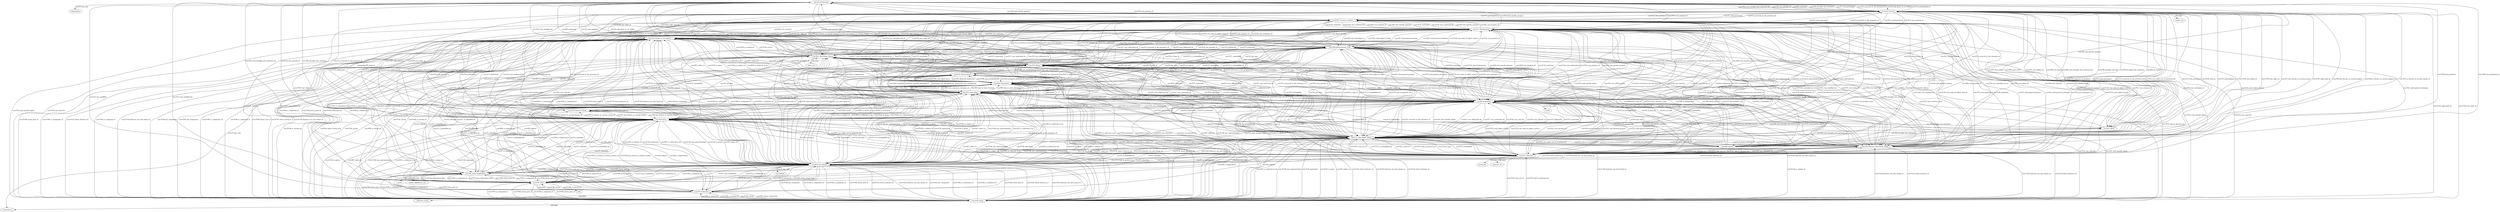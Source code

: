 digraph {
  description [type=attribute_name,label=description]
  "crm:E12_Production1" [type=class_uri,label="crm:E12_Production"]
  auther_uri [type=attribute_name,label=auther_uri]
  "crm:E21_Person1" [type=class_uri,label="crm:E21_Person"]
  accession_id [type=attribute_name,label=accession_id]
  "crm:E22_Man-Made_Object1" [type=class_uri,label="crm:E22_Man-Made_Object"]
  object_uri [type=attribute_name,label=object_uri]
  inscription [type=attribute_name,label=inscription]
  "crm:E34_Inscription1" [type=class_uri,label="crm:E34_Inscription"]
  title [type=attribute_name,label=title]
  "crm:E35_Title1" [type=class_uri,label="crm:E35_Title"]
  "crm:E38_Image1" [type=class_uri,label="crm:E38_Image"]
  dimensions [type=attribute_name,label=dimensions]
  "crm:E54_Dimension1" [type=class_uri,label="crm:E54_Dimension"]
  material_uri [type=attribute_name,label=material_uri]
  "crm:E57_Material1" [type=class_uri,label="crm:E57_Material"]
  materials [type=attribute_name,label=materials]
  collection_name [type=attribute_name,label=collection_name]
  "crm:E78_Collection1" [type=class_uri,label="crm:E78_Collection"]
  author_appellation_uri [type=attribute_name,label=author_appellation_uri]
  "crm:E82_Actor_Appellation1" [type=class_uri,label="crm:E82_Actor_Appellation"]
  artist [type=attribute_name,label=artist]
  credit [type=attribute_name,label=credit]
  "crm:E8_Acquisition1" [type=class_uri,label="crm:E8_Acquisition"]
  "crm:E24_Physical_Man-Made_Thing" [type=class_uri,label="crm:E24_Physical_Man-Made_Thing"]
  "crm:E69_Death" [type=class_uri,label="crm:E69_Death"]
  "crm:E39_Actor" [type=class_uri,label="crm:E39_Actor"]
  "crm:E67_Birth" [type=class_uri,label="crm:E67_Birth"]
  "crm:E71_Man-Made_Thing" [type=class_uri,label="crm:E71_Man-Made_Thing"]
  "crm:E52_Time-Span" [type=class_uri,label="crm:E52_Time-Span"]
  "crm:E70_Thing" [type=class_uri,label="crm:E70_Thing"]
  "crm:E16_Measurement" [type=class_uri,label="crm:E16_Measurement"]
  "crm:E58_Measurement_Unit" [type=class_uri,label="crm:E58_Measurement_Unit"]
  "crm:E29_Design_or_Procedure" [type=class_uri,label="crm:E29_Design_or_Procedure"]
  "crm:E18_Physical_Thing" [type=class_uri,label="crm:E18_Physical_Thing"]
  "crm:E11_Modification" [type=class_uri,label="crm:E11_Modification"]
  "crm:E87_Curation_Activity" [type=class_uri,label="crm:E87_Curation_Activity"]
  "crm:E12_Production1" -> description [label="crm:P3_has_note",type=st_property_uri]
  "crm:E21_Person1" -> auther_uri [label="rdfs:label",type=st_property_uri]
  "crm:E22_Man-Made_Object1" -> accession_id [label="crm:P3_has_note",type=st_property_uri]
  "crm:E22_Man-Made_Object1" -> object_uri [label="rdfs:label",type=st_property_uri]
  "crm:E34_Inscription1" -> inscription [label="crm:P3_has_note",type=st_property_uri]
  "crm:E35_Title1" -> title [label="rdfs:label",type=st_property_uri]
  "crm:E38_Image1" -> accession_id [label="rdfs:label",type=st_property_uri]
  "crm:E54_Dimension1" -> dimensions [label="crm:P3_has_note",type=st_property_uri]
  "crm:E57_Material1" -> material_uri [label="rdfs:label",type=st_property_uri]
  "crm:E57_Material1" -> materials [label="rdfs:label",type=st_property_uri]
  "crm:E78_Collection1" -> collection_name [label="rdfs:label",type=st_property_uri]
  "crm:E82_Actor_Appellation1" -> author_appellation_uri [label="rdfs:label",type=st_property_uri]
  "crm:E82_Actor_Appellation1" -> artist [label="rdfs:label",type=st_property_uri]
  "crm:E8_Acquisition1" -> credit [label="crm:P3_has_note",type=st_property_uri]
  "crm:E12_Production1" -> "crm:E24_Physical_Man-Made_Thing" [label="crm:P108_has_produced",type=direct_property_uri,weight=1]
  "crm:E24_Physical_Man-Made_Thing" -> "crm:E12_Production1" [label="crm:P108i_was_produced_by",type=direct_property_uri,weight=1]
  "crm:E21_Person1" -> "crm:E69_Death" [label="crm:P100i_died_in",type=direct_property_uri,weight=1]
  "crm:E69_Death" -> "crm:E21_Person1" [label="crm:P100_was_death_of",type=direct_property_uri,weight=1]
  "crm:E21_Person1" -> "crm:E39_Actor" [label="id:ontology/PX_pupil_of",type=direct_property_uri,weight=1]
  "crm:E21_Person1" -> "crm:E67_Birth" [label="crm:P96i_gave_birth",type=direct_property_uri,weight=1]
  "crm:E21_Person1" -> "crm:E67_Birth" [label="crm:P97i_was_father_for",type=direct_property_uri,weight=1]
  "crm:E21_Person1" -> "crm:E67_Birth" [label="crm:P98i_was_born",type=direct_property_uri,weight=1]
  "crm:E67_Birth" -> "crm:E21_Person1" [label="crm:P96_by_mother",type=direct_property_uri,weight=1]
  "crm:E67_Birth" -> "crm:E21_Person1" [label="crm:P97_from_father",type=direct_property_uri,weight=1]
  "crm:E67_Birth" -> "crm:E21_Person1" [label="crm:P98_brought_into_life",type=direct_property_uri,weight=1]
  "crm:E35_Title1" -> "crm:E71_Man-Made_Thing" [label="crm:P102i_is_title_of",type=direct_property_uri,weight=1]
  "crm:E71_Man-Made_Thing" -> "crm:E35_Title1" [label="crm:P102_has_title",type=direct_property_uri,weight=1]
  "crm:E54_Dimension1" -> "crm:E52_Time-Span" [label="crm:P83i_was_minimum_duration_of",type=direct_property_uri,weight=1]
  "crm:E54_Dimension1" -> "crm:E52_Time-Span" [label="crm:P84i_was_maximum_duration_of",type=direct_property_uri,weight=1]
  "crm:E52_Time-Span" -> "crm:E54_Dimension1" [label="crm:P83_had_at_least_duration",type=direct_property_uri,weight=1]
  "crm:E52_Time-Span" -> "crm:E54_Dimension1" [label="crm:P84_had_at_most_duration",type=direct_property_uri,weight=1]
  "crm:E54_Dimension1" -> "crm:E70_Thing" [label="crm:P43i_is_dimension_of",type=direct_property_uri,weight=1]
  "crm:E70_Thing" -> "crm:E54_Dimension1" [label="crm:P43_has_dimension",type=direct_property_uri,weight=1]
  "crm:E54_Dimension1" -> "crm:E16_Measurement" [label="crm:P40i_was_observed_in",type=direct_property_uri,weight=1]
  "crm:E16_Measurement" -> "crm:E54_Dimension1" [label="crm:P40_observed_dimension",type=direct_property_uri,weight=1]
  "crm:E54_Dimension1" -> "crm:E58_Measurement_Unit" [label="crm:P91_has_unit",type=direct_property_uri,weight=1]
  "crm:E58_Measurement_Unit" -> "crm:E54_Dimension1" [label="crm:P91i_is_unit_of",type=direct_property_uri,weight=1]
  "crm:E57_Material1" -> "crm:E29_Design_or_Procedure" [label="crm:P68i_use_foreseen_by",type=direct_property_uri,weight=1]
  "crm:E29_Design_or_Procedure" -> "crm:E57_Material1" [label="crm:P68_foresees_use_of",type=direct_property_uri,weight=1]
  "crm:E57_Material1" -> "crm:E18_Physical_Thing" [label="crm:P45i_is_incorporated_in",type=direct_property_uri,weight=1]
  "crm:E18_Physical_Thing" -> "crm:E57_Material1" [label="crm:P45_consists_of",type=direct_property_uri,weight=1]
  "crm:E57_Material1" -> "crm:E11_Modification" [label="crm:P126i_was_employed_in",type=direct_property_uri,weight=1]
  "crm:E11_Modification" -> "crm:E57_Material1" [label="crm:P126_employed",type=direct_property_uri,weight=1]
  "crm:E78_Collection1" -> "crm:E39_Actor" [label="crm:P109_has_current_or_former_curator",type=direct_property_uri,weight=1]
  "crm:E39_Actor" -> "crm:E78_Collection1" [label="crm:P109i_is_current_or_former_curator_of",type=direct_property_uri,weight=1]
  "crm:E78_Collection1" -> "crm:E87_Curation_Activity" [label="crm:P147i_was_curated_by",type=direct_property_uri,weight=1]
  "crm:E87_Curation_Activity" -> "crm:E78_Collection1" [label="crm:P147_curated",type=direct_property_uri,weight=1]
  "crm:E82_Actor_Appellation1" -> "crm:E39_Actor" [label="crm:P131i_identifies",type=direct_property_uri,weight=1]
  "crm:E39_Actor" -> "crm:E82_Actor_Appellation1" [label="crm:P131_is_identified_by",type=direct_property_uri,weight=1]
  "crm:E8_Acquisition1" -> "crm:E18_Physical_Thing" [label="crm:P24_transferred_title_of",type=direct_property_uri,weight=1]
  "crm:E18_Physical_Thing" -> "crm:E8_Acquisition1" [label="crm:P24i_changed_ownership_through",type=direct_property_uri,weight=1]
  "crm:E24_Physical_Man-Made_Thing" -> "crm:E11_Modification" [label="crm:P31i_was_modified_by",type=direct_property_uri,weight=1]
  "crm:E11_Modification" -> "crm:E24_Physical_Man-Made_Thing" [label="crm:P31_has_modified",type=direct_property_uri,weight=1]
  "crm:E39_Actor" -> "crm:E18_Physical_Thing" [label="crm:P49i_is_former_or_current_keeper_of",type=direct_property_uri,weight=1]
  "crm:E39_Actor" -> "crm:E18_Physical_Thing" [label="crm:P51i_is_former_or_current_owner_of",type=direct_property_uri,weight=1]
  "crm:E18_Physical_Thing" -> "crm:E39_Actor" [label="crm:P49_has_former_or_current_keeper",type=direct_property_uri,weight=1]
  "crm:E18_Physical_Thing" -> "crm:E39_Actor" [label="crm:P51_has_former_or_current_owner",type=direct_property_uri,weight=1]
  "crm:E52_Time-Span" -> "crm:E52_Time-Span" [label="crm:P86_falls_within",type=direct_property_uri,weight=1]
  "crm:E52_Time-Span" -> "crm:E52_Time-Span" [label="crm:P86i_contains",type=direct_property_uri,weight=1]
  "crm:E70_Thing" -> "crm:E70_Thing" [label="crm:P130_shows_features_of",type=direct_property_uri,weight=1]
  "crm:E70_Thing" -> "crm:E70_Thing" [label="crm:P130i_features_are_also_found_on",type=direct_property_uri,weight=1]
  "crm:E29_Design_or_Procedure" -> "crm:E29_Design_or_Procedure" [label="crm:P69_is_associated_with",type=direct_property_uri,weight=1]
  "crm:E18_Physical_Thing" -> "crm:E18_Physical_Thing" [label="crm:P46_is_composed_of",type=direct_property_uri,weight=1]
  "crm:E18_Physical_Thing" -> "crm:E18_Physical_Thing" [label="crm:P46i_forms_part_of",type=direct_property_uri,weight=1]
  "crm:E12_Production1" -> "crm:E21_Person1" [label="crm:P92_brought_into_existence",type=inherited,weight=4]
  "crm:E12_Production1" -> "crm:E21_Person1" [label="crm:P11_had_participant",type=inherited,weight=4]
  "crm:E12_Production1" -> "crm:E21_Person1" [label="crm:P12_occurred_in_the_presence_of",type=inherited,weight=4]
  "crm:E12_Production1" -> "crm:E21_Person1" [label="crm:P8_took_place_on_or_within",type=inherited,weight=4]
  "crm:E12_Production1" -> "crm:E22_Man-Made_Object1" [label="crm:P31_has_modified",type=inherited,weight=4]
  "crm:E12_Production1" -> "crm:E22_Man-Made_Object1" [label="crm:P8_took_place_on_or_within",type=inherited,weight=4]
  "crm:E12_Production1" -> "crm:E78_Collection1" [label="crm:P31_has_modified",type=inherited,weight=4]
  "crm:E12_Production1" -> "crm:E8_Acquisition1" [label="crm:P20i_was_purpose_of",type=inherited,weight=4]
  "crm:E12_Production1" -> "crm:E39_Actor" [label="crm:P92_brought_into_existence",type=inherited,weight=4]
  "crm:E12_Production1" -> "crm:E39_Actor" [label="crm:P12_occurred_in_the_presence_of",type=inherited,weight=4]
  "crm:E12_Production1" -> "crm:E71_Man-Made_Thing" [label="crm:P92_brought_into_existence",type=inherited,weight=4]
  "crm:E12_Production1" -> "crm:E71_Man-Made_Thing" [label="crm:P12_occurred_in_the_presence_of",type=inherited,weight=4]
  "crm:E12_Production1" -> "crm:E70_Thing" [label="crm:P92_brought_into_existence",type=inherited,weight=4]
  "crm:E12_Production1" -> "crm:E70_Thing" [label="crm:P12_occurred_in_the_presence_of",type=inherited,weight=4]
  "crm:E12_Production1" -> "crm:E11_Modification" [label="crm:P20i_was_purpose_of",type=inherited,weight=4]
  "crm:E12_Production1" -> "crm:E87_Curation_Activity" [label="crm:P20i_was_purpose_of",type=inherited,weight=4]
  "crm:E21_Person1" -> "crm:E12_Production1" [label="crm:P11i_participated_in",type=inherited,weight=4]
  "crm:E21_Person1" -> "crm:E12_Production1" [label="crm:P92i_was_brought_into_existence_by",type=inherited,weight=4]
  "crm:E21_Person1" -> "crm:E12_Production1" [label="crm:P12i_was_present_at",type=inherited,weight=4]
  "crm:E21_Person1" -> "crm:E12_Production1" [label="crm:P8i_witnessed",type=inherited,weight=4]
  "crm:E21_Person1" -> "crm:E22_Man-Made_Object1" [label="crm:P49i_is_former_or_current_keeper_of",type=inherited,weight=4]
  "crm:E21_Person1" -> "crm:E22_Man-Made_Object1" [label="crm:P51i_is_former_or_current_owner_of",type=inherited,weight=4]
  "crm:E21_Person1" -> "crm:E22_Man-Made_Object1" [label="crm:P105i_has_right_on",type=inherited,weight=4]
  "crm:E21_Person1" -> "crm:E34_Inscription1" [label="crm:P105i_has_right_on",type=inherited,weight=4]
  "crm:E21_Person1" -> "crm:E38_Image1" [label="crm:P105i_has_right_on",type=inherited,weight=4]
  "crm:E21_Person1" -> "crm:E8_Acquisition1" [label="crm:P11i_participated_in",type=inherited,weight=4]
  "crm:E21_Person1" -> "crm:E8_Acquisition1" [label="crm:P12i_was_present_at",type=inherited,weight=4]
  "crm:E21_Person1" -> "crm:E24_Physical_Man-Made_Thing" [label="crm:P49i_is_former_or_current_keeper_of",type=inherited,weight=4]
  "crm:E21_Person1" -> "crm:E24_Physical_Man-Made_Thing" [label="crm:P51i_is_former_or_current_owner_of",type=inherited,weight=4]
  "crm:E21_Person1" -> "crm:E24_Physical_Man-Made_Thing" [label="crm:P105i_has_right_on",type=inherited,weight=4]
  "crm:E21_Person1" -> "crm:E69_Death" [label="crm:P11i_participated_in",type=inherited,weight=4]
  "crm:E21_Person1" -> "crm:E69_Death" [label="crm:P93i_was_taken_out_of_existence_by",type=inherited,weight=4]
  "crm:E21_Person1" -> "crm:E69_Death" [label="crm:P12i_was_present_at",type=inherited,weight=4]
  "crm:E21_Person1" -> "crm:E67_Birth" [label="crm:P92i_was_brought_into_existence_by",type=inherited,weight=4]
  "crm:E21_Person1" -> "crm:E29_Design_or_Procedure" [label="crm:P105i_has_right_on",type=inherited,weight=4]
  "crm:E21_Person1" -> "crm:E18_Physical_Thing" [label="crm:P105i_has_right_on",type=inherited,weight=4]
  "crm:E21_Person1" -> "crm:E11_Modification" [label="crm:P11i_participated_in",type=inherited,weight=4]
  "crm:E21_Person1" -> "crm:E11_Modification" [label="crm:P12i_was_present_at",type=inherited,weight=4]
  "crm:E21_Person1" -> "crm:E87_Curation_Activity" [label="crm:P11i_participated_in",type=inherited,weight=4]
  "crm:E21_Person1" -> "crm:E87_Curation_Activity" [label="crm:P12i_was_present_at",type=inherited,weight=4]
  "crm:E22_Man-Made_Object1" -> "crm:E12_Production1" [label="crm:P31i_was_modified_by",type=inherited,weight=4]
  "crm:E22_Man-Made_Object1" -> "crm:E12_Production1" [label="crm:P8i_witnessed",type=inherited,weight=4]
  "crm:E22_Man-Made_Object1" -> "crm:E21_Person1" [label="crm:P49_has_former_or_current_keeper",type=inherited,weight=4]
  "crm:E22_Man-Made_Object1" -> "crm:E21_Person1" [label="crm:P51_has_former_or_current_owner",type=inherited,weight=4]
  "crm:E22_Man-Made_Object1" -> "crm:E21_Person1" [label="crm:P105_right_held_by",type=inherited,weight=4]
  "crm:E22_Man-Made_Object1" -> "crm:E34_Inscription1" [label="crm:P65_shows_visual_item",type=inherited,weight=4]
  "crm:E22_Man-Made_Object1" -> "crm:E34_Inscription1" [label="crm:P128_carries",type=inherited,weight=4]
  "crm:E22_Man-Made_Object1" -> "crm:E35_Title1" [label="crm:P128_carries",type=inherited,weight=4]
  "crm:E22_Man-Made_Object1" -> "crm:E38_Image1" [label="crm:P65_shows_visual_item",type=inherited,weight=4]
  "crm:E22_Man-Made_Object1" -> "crm:E38_Image1" [label="crm:P128_carries",type=inherited,weight=4]
  "crm:E22_Man-Made_Object1" -> "crm:E54_Dimension1" [label="crm:P62_depicts",type=inherited,weight=4]
  "crm:E22_Man-Made_Object1" -> "crm:E57_Material1" [label="crm:P103_was_intended_for",type=inherited,weight=4]
  "crm:E22_Man-Made_Object1" -> "crm:E8_Acquisition1" [label="crm:P19i_was_made_for",type=inherited,weight=4]
  "crm:E22_Man-Made_Object1" -> "crm:E24_Physical_Man-Made_Thing" [label="crm:P46_is_composed_of",type=inherited,weight=4]
  "crm:E22_Man-Made_Object1" -> "crm:E24_Physical_Man-Made_Thing" [label="crm:P46i_forms_part_of",type=inherited,weight=4]
  "crm:E22_Man-Made_Object1" -> "crm:E39_Actor" [label="crm:P62_depicts",type=inherited,weight=4]
  "crm:E22_Man-Made_Object1" -> "crm:E71_Man-Made_Thing" [label="crm:P62_depicts",type=inherited,weight=4]
  "crm:E22_Man-Made_Object1" -> "crm:E52_Time-Span" [label="crm:P62_depicts",type=inherited,weight=4]
  "crm:E22_Man-Made_Object1" -> "crm:E70_Thing" [label="crm:P62_depicts",type=inherited,weight=4]
  "crm:E22_Man-Made_Object1" -> "crm:E58_Measurement_Unit" [label="crm:P103_was_intended_for",type=inherited,weight=4]
  "crm:E22_Man-Made_Object1" -> "crm:E29_Design_or_Procedure" [label="crm:P128_carries",type=inherited,weight=4]
  "crm:E22_Man-Made_Object1" -> "crm:E11_Modification" [label="crm:P19i_was_made_for",type=inherited,weight=4]
  "crm:E22_Man-Made_Object1" -> "crm:E87_Curation_Activity" [label="crm:P19i_was_made_for",type=inherited,weight=4]
  "crm:E34_Inscription1" -> "crm:E21_Person1" [label="crm:P105_right_held_by",type=inherited,weight=4]
  "crm:E34_Inscription1" -> "crm:E22_Man-Made_Object1" [label="crm:P65i_is_shown_by",type=inherited,weight=4]
  "crm:E34_Inscription1" -> "crm:E22_Man-Made_Object1" [label="crm:P128i_is_carried_by",type=inherited,weight=4]
  "crm:E34_Inscription1" -> "crm:E35_Title1" [label="crm:P73_has_translation",type=inherited,weight=4]
  "crm:E34_Inscription1" -> "crm:E35_Title1" [label="crm:P73i_is_translation_of",type=inherited,weight=4]
  "crm:E34_Inscription1" -> "crm:E35_Title1" [label="crm:P106_is_composed_of",type=inherited,weight=4]
  "crm:E34_Inscription1" -> "crm:E35_Title1" [label="crm:P106i_forms_part_of",type=inherited,weight=4]
  "crm:E34_Inscription1" -> "crm:E38_Image1" [label="crm:P148_has_component",type=inherited,weight=4]
  "crm:E34_Inscription1" -> "crm:E38_Image1" [label="crm:P148i_is_component_of",type=inherited,weight=4]
  "crm:E34_Inscription1" -> "crm:E38_Image1" [label="crm:P106_is_composed_of",type=inherited,weight=4]
  "crm:E34_Inscription1" -> "crm:E38_Image1" [label="crm:P106i_forms_part_of",type=inherited,weight=4]
  "crm:E34_Inscription1" -> "crm:E38_Image1" [label="crm:P130_shows_features_of",type=inherited,weight=4]
  "crm:E34_Inscription1" -> "crm:E38_Image1" [label="crm:P130i_features_are_also_found_on",type=inherited,weight=4]
  "crm:E34_Inscription1" -> "crm:E54_Dimension1" [label="crm:P138_represents",type=inherited,weight=4]
  "crm:E34_Inscription1" -> "crm:E54_Dimension1" [label="crm:P129_is_about",type=inherited,weight=4]
  "crm:E34_Inscription1" -> "crm:E54_Dimension1" [label="crm:P67_refers_to",type=inherited,weight=4]
  "crm:E34_Inscription1" -> "crm:E57_Material1" [label="crm:P101_had_as_general_use",type=inherited,weight=4]
  "crm:E34_Inscription1" -> "crm:E78_Collection1" [label="crm:P65i_is_shown_by",type=inherited,weight=4]
  "crm:E34_Inscription1" -> "crm:E78_Collection1" [label="crm:P128i_is_carried_by",type=inherited,weight=4]
  "crm:E34_Inscription1" -> "crm:E82_Actor_Appellation1" [label="crm:P106_is_composed_of",type=inherited,weight=4]
  "crm:E34_Inscription1" -> "crm:E82_Actor_Appellation1" [label="crm:P106i_forms_part_of",type=inherited,weight=4]
  "crm:E34_Inscription1" -> "crm:E8_Acquisition1" [label="crm:P16i_was_used_for",type=inherited,weight=4]
  "crm:E34_Inscription1" -> "crm:E24_Physical_Man-Made_Thing" [label="crm:P130_shows_features_of",type=inherited,weight=4]
  "crm:E34_Inscription1" -> "crm:E24_Physical_Man-Made_Thing" [label="crm:P130i_features_are_also_found_on",type=inherited,weight=4]
  "crm:E34_Inscription1" -> "crm:E39_Actor" [label="crm:P138_represents",type=inherited,weight=4]
  "crm:E34_Inscription1" -> "crm:E39_Actor" [label="crm:P129_is_about",type=inherited,weight=4]
  "crm:E34_Inscription1" -> "crm:E39_Actor" [label="crm:P67_refers_to",type=inherited,weight=4]
  "crm:E34_Inscription1" -> "crm:E71_Man-Made_Thing" [label="crm:P138_represents",type=inherited,weight=4]
  "crm:E34_Inscription1" -> "crm:E71_Man-Made_Thing" [label="crm:P129_is_about",type=inherited,weight=4]
  "crm:E34_Inscription1" -> "crm:E71_Man-Made_Thing" [label="crm:P67_refers_to",type=inherited,weight=4]
  "crm:E34_Inscription1" -> "crm:E71_Man-Made_Thing" [label="crm:P130_shows_features_of",type=inherited,weight=4]
  "crm:E34_Inscription1" -> "crm:E71_Man-Made_Thing" [label="crm:P130i_features_are_also_found_on",type=inherited,weight=4]
  "crm:E34_Inscription1" -> "crm:E52_Time-Span" [label="crm:P138_represents",type=inherited,weight=4]
  "crm:E34_Inscription1" -> "crm:E52_Time-Span" [label="crm:P129_is_about",type=inherited,weight=4]
  "crm:E34_Inscription1" -> "crm:E52_Time-Span" [label="crm:P67_refers_to",type=inherited,weight=4]
  "crm:E34_Inscription1" -> "crm:E70_Thing" [label="crm:P138_represents",type=inherited,weight=4]
  "crm:E34_Inscription1" -> "crm:E70_Thing" [label="crm:P129_is_about",type=inherited,weight=4]
  "crm:E34_Inscription1" -> "crm:E70_Thing" [label="crm:P67_refers_to",type=inherited,weight=4]
  "crm:E34_Inscription1" -> "crm:E58_Measurement_Unit" [label="crm:P101_had_as_general_use",type=inherited,weight=4]
  "crm:E34_Inscription1" -> "crm:E29_Design_or_Procedure" [label="crm:P148_has_component",type=inherited,weight=4]
  "crm:E34_Inscription1" -> "crm:E29_Design_or_Procedure" [label="crm:P148i_is_component_of",type=inherited,weight=4]
  "crm:E34_Inscription1" -> "crm:E29_Design_or_Procedure" [label="crm:P106_is_composed_of",type=inherited,weight=4]
  "crm:E34_Inscription1" -> "crm:E29_Design_or_Procedure" [label="crm:P106i_forms_part_of",type=inherited,weight=4]
  "crm:E34_Inscription1" -> "crm:E29_Design_or_Procedure" [label="crm:P130_shows_features_of",type=inherited,weight=4]
  "crm:E34_Inscription1" -> "crm:E29_Design_or_Procedure" [label="crm:P130i_features_are_also_found_on",type=inherited,weight=4]
  "crm:E34_Inscription1" -> "crm:E11_Modification" [label="crm:P16i_was_used_for",type=inherited,weight=4]
  "crm:E34_Inscription1" -> "crm:E87_Curation_Activity" [label="crm:P16i_was_used_for",type=inherited,weight=4]
  "crm:E35_Title1" -> "crm:E22_Man-Made_Object1" [label="crm:P128i_is_carried_by",type=inherited,weight=4]
  "crm:E35_Title1" -> "crm:E34_Inscription1" [label="crm:P106_is_composed_of",type=inherited,weight=4]
  "crm:E35_Title1" -> "crm:E34_Inscription1" [label="crm:P106i_forms_part_of",type=inherited,weight=4]
  "crm:E35_Title1" -> "crm:E34_Inscription1" [label="crm:P73_has_translation",type=inherited,weight=4]
  "crm:E35_Title1" -> "crm:E34_Inscription1" [label="crm:P73i_is_translation_of",type=inherited,weight=4]
  "crm:E35_Title1" -> "crm:E38_Image1" [label="crm:P106_is_composed_of",type=inherited,weight=4]
  "crm:E35_Title1" -> "crm:E38_Image1" [label="crm:P106i_forms_part_of",type=inherited,weight=4]
  "crm:E35_Title1" -> "crm:E54_Dimension1" [label="crm:P1i_identifies",type=inherited,weight=4]
  "crm:E35_Title1" -> "crm:E78_Collection1" [label="crm:P128i_is_carried_by",type=inherited,weight=4]
  "crm:E35_Title1" -> "crm:E82_Actor_Appellation1" [label="crm:P139_has_alternative_form",type=inherited,weight=4]
  "crm:E35_Title1" -> "crm:E82_Actor_Appellation1" [label="crm:P106_is_composed_of",type=inherited,weight=4]
  "crm:E35_Title1" -> "crm:E82_Actor_Appellation1" [label="crm:P106i_forms_part_of",type=inherited,weight=4]
  "crm:E35_Title1" -> "crm:E39_Actor" [label="crm:P1i_identifies",type=inherited,weight=4]
  "crm:E35_Title1" -> "crm:E71_Man-Made_Thing" [label="crm:P1i_identifies",type=inherited,weight=4]
  "crm:E35_Title1" -> "crm:E52_Time-Span" [label="crm:P1i_identifies",type=inherited,weight=4]
  "crm:E35_Title1" -> "crm:E70_Thing" [label="crm:P1i_identifies",type=inherited,weight=4]
  "crm:E35_Title1" -> "crm:E29_Design_or_Procedure" [label="crm:P106_is_composed_of",type=inherited,weight=4]
  "crm:E35_Title1" -> "crm:E29_Design_or_Procedure" [label="crm:P106i_forms_part_of",type=inherited,weight=4]
  "crm:E38_Image1" -> "crm:E21_Person1" [label="crm:P105_right_held_by",type=inherited,weight=4]
  "crm:E38_Image1" -> "crm:E22_Man-Made_Object1" [label="crm:P65i_is_shown_by",type=inherited,weight=4]
  "crm:E38_Image1" -> "crm:E22_Man-Made_Object1" [label="crm:P128i_is_carried_by",type=inherited,weight=4]
  "crm:E38_Image1" -> "crm:E34_Inscription1" [label="crm:P148_has_component",type=inherited,weight=4]
  "crm:E38_Image1" -> "crm:E34_Inscription1" [label="crm:P148i_is_component_of",type=inherited,weight=4]
  "crm:E38_Image1" -> "crm:E34_Inscription1" [label="crm:P106_is_composed_of",type=inherited,weight=4]
  "crm:E38_Image1" -> "crm:E34_Inscription1" [label="crm:P106i_forms_part_of",type=inherited,weight=4]
  "crm:E38_Image1" -> "crm:E34_Inscription1" [label="crm:P130_shows_features_of",type=inherited,weight=4]
  "crm:E38_Image1" -> "crm:E34_Inscription1" [label="crm:P130i_features_are_also_found_on",type=inherited,weight=4]
  "crm:E38_Image1" -> "crm:E35_Title1" [label="crm:P106_is_composed_of",type=inherited,weight=4]
  "crm:E38_Image1" -> "crm:E35_Title1" [label="crm:P106i_forms_part_of",type=inherited,weight=4]
  "crm:E38_Image1" -> "crm:E54_Dimension1" [label="crm:P138_represents",type=inherited,weight=4]
  "crm:E38_Image1" -> "crm:E54_Dimension1" [label="crm:P129_is_about",type=inherited,weight=4]
  "crm:E38_Image1" -> "crm:E54_Dimension1" [label="crm:P67_refers_to",type=inherited,weight=4]
  "crm:E38_Image1" -> "crm:E57_Material1" [label="crm:P101_had_as_general_use",type=inherited,weight=4]
  "crm:E38_Image1" -> "crm:E78_Collection1" [label="crm:P65i_is_shown_by",type=inherited,weight=4]
  "crm:E38_Image1" -> "crm:E78_Collection1" [label="crm:P128i_is_carried_by",type=inherited,weight=4]
  "crm:E38_Image1" -> "crm:E82_Actor_Appellation1" [label="crm:P106_is_composed_of",type=inherited,weight=4]
  "crm:E38_Image1" -> "crm:E82_Actor_Appellation1" [label="crm:P106i_forms_part_of",type=inherited,weight=4]
  "crm:E38_Image1" -> "crm:E8_Acquisition1" [label="crm:P16i_was_used_for",type=inherited,weight=4]
  "crm:E38_Image1" -> "crm:E24_Physical_Man-Made_Thing" [label="crm:P130_shows_features_of",type=inherited,weight=4]
  "crm:E38_Image1" -> "crm:E24_Physical_Man-Made_Thing" [label="crm:P130i_features_are_also_found_on",type=inherited,weight=4]
  "crm:E38_Image1" -> "crm:E39_Actor" [label="crm:P138_represents",type=inherited,weight=4]
  "crm:E38_Image1" -> "crm:E39_Actor" [label="crm:P129_is_about",type=inherited,weight=4]
  "crm:E38_Image1" -> "crm:E39_Actor" [label="crm:P67_refers_to",type=inherited,weight=4]
  "crm:E38_Image1" -> "crm:E71_Man-Made_Thing" [label="crm:P138_represents",type=inherited,weight=4]
  "crm:E38_Image1" -> "crm:E71_Man-Made_Thing" [label="crm:P129_is_about",type=inherited,weight=4]
  "crm:E38_Image1" -> "crm:E71_Man-Made_Thing" [label="crm:P67_refers_to",type=inherited,weight=4]
  "crm:E38_Image1" -> "crm:E71_Man-Made_Thing" [label="crm:P130_shows_features_of",type=inherited,weight=4]
  "crm:E38_Image1" -> "crm:E71_Man-Made_Thing" [label="crm:P130i_features_are_also_found_on",type=inherited,weight=4]
  "crm:E38_Image1" -> "crm:E52_Time-Span" [label="crm:P138_represents",type=inherited,weight=4]
  "crm:E38_Image1" -> "crm:E52_Time-Span" [label="crm:P129_is_about",type=inherited,weight=4]
  "crm:E38_Image1" -> "crm:E52_Time-Span" [label="crm:P67_refers_to",type=inherited,weight=4]
  "crm:E38_Image1" -> "crm:E70_Thing" [label="crm:P138_represents",type=inherited,weight=4]
  "crm:E38_Image1" -> "crm:E70_Thing" [label="crm:P129_is_about",type=inherited,weight=4]
  "crm:E38_Image1" -> "crm:E70_Thing" [label="crm:P67_refers_to",type=inherited,weight=4]
  "crm:E38_Image1" -> "crm:E58_Measurement_Unit" [label="crm:P101_had_as_general_use",type=inherited,weight=4]
  "crm:E38_Image1" -> "crm:E29_Design_or_Procedure" [label="crm:P148_has_component",type=inherited,weight=4]
  "crm:E38_Image1" -> "crm:E29_Design_or_Procedure" [label="crm:P148i_is_component_of",type=inherited,weight=4]
  "crm:E38_Image1" -> "crm:E29_Design_or_Procedure" [label="crm:P106_is_composed_of",type=inherited,weight=4]
  "crm:E38_Image1" -> "crm:E29_Design_or_Procedure" [label="crm:P106i_forms_part_of",type=inherited,weight=4]
  "crm:E38_Image1" -> "crm:E29_Design_or_Procedure" [label="crm:P130_shows_features_of",type=inherited,weight=4]
  "crm:E38_Image1" -> "crm:E29_Design_or_Procedure" [label="crm:P130i_features_are_also_found_on",type=inherited,weight=4]
  "crm:E38_Image1" -> "crm:E11_Modification" [label="crm:P16i_was_used_for",type=inherited,weight=4]
  "crm:E38_Image1" -> "crm:E87_Curation_Activity" [label="crm:P16i_was_used_for",type=inherited,weight=4]
  "crm:E54_Dimension1" -> "crm:E22_Man-Made_Object1" [label="crm:P62i_is_depicted_by",type=inherited,weight=4]
  "crm:E54_Dimension1" -> "crm:E34_Inscription1" [label="crm:P138i_has_representation",type=inherited,weight=4]
  "crm:E54_Dimension1" -> "crm:E34_Inscription1" [label="crm:P129i_is_subject_of",type=inherited,weight=4]
  "crm:E54_Dimension1" -> "crm:E34_Inscription1" [label="crm:P67i_is_referred_to_by",type=inherited,weight=4]
  "crm:E54_Dimension1" -> "crm:E35_Title1" [label="crm:P1_is_identified_by",type=inherited,weight=4]
  "crm:E54_Dimension1" -> "crm:E38_Image1" [label="crm:P138i_has_representation",type=inherited,weight=4]
  "crm:E54_Dimension1" -> "crm:E38_Image1" [label="crm:P129i_is_subject_of",type=inherited,weight=4]
  "crm:E54_Dimension1" -> "crm:E38_Image1" [label="crm:P67i_is_referred_to_by",type=inherited,weight=4]
  "crm:E54_Dimension1" -> "crm:E57_Material1" [label="crm:P137_exemplifies",type=inherited,weight=4]
  "crm:E54_Dimension1" -> "crm:E57_Material1" [label="crm:P2_has_type",type=inherited,weight=4]
  "crm:E54_Dimension1" -> "crm:E78_Collection1" [label="crm:P62i_is_depicted_by",type=inherited,weight=4]
  "crm:E54_Dimension1" -> "crm:E82_Actor_Appellation1" [label="crm:P1_is_identified_by",type=inherited,weight=4]
  "crm:E54_Dimension1" -> "crm:E8_Acquisition1" [label="crm:P15i_influenced",type=inherited,weight=4]
  "crm:E54_Dimension1" -> "crm:E8_Acquisition1" [label="crm:P17i_motivated",type=inherited,weight=4]
  "crm:E54_Dimension1" -> "crm:E16_Measurement" [label="crm:P140i_was_attributed_by",type=inherited,weight=4]
  "crm:E54_Dimension1" -> "crm:E16_Measurement" [label="crm:P141i_was_assigned_by",type=inherited,weight=4]
  "crm:E54_Dimension1" -> "crm:E58_Measurement_Unit" [label="crm:P137_exemplifies",type=inherited,weight=4]
  "crm:E54_Dimension1" -> "crm:E58_Measurement_Unit" [label="crm:P2_has_type",type=inherited,weight=4]
  "crm:E54_Dimension1" -> "crm:E29_Design_or_Procedure" [label="crm:P129i_is_subject_of",type=inherited,weight=4]
  "crm:E54_Dimension1" -> "crm:E29_Design_or_Procedure" [label="crm:P67i_is_referred_to_by",type=inherited,weight=4]
  "crm:E54_Dimension1" -> "crm:E11_Modification" [label="crm:P15i_influenced",type=inherited,weight=4]
  "crm:E54_Dimension1" -> "crm:E11_Modification" [label="crm:P17i_motivated",type=inherited,weight=4]
  "crm:E54_Dimension1" -> "crm:E87_Curation_Activity" [label="crm:P15i_influenced",type=inherited,weight=4]
  "crm:E54_Dimension1" -> "crm:E87_Curation_Activity" [label="crm:P17i_motivated",type=inherited,weight=4]
  "crm:E57_Material1" -> "crm:E22_Man-Made_Object1" [label="crm:P103i_was_intention_of",type=inherited,weight=4]
  "crm:E57_Material1" -> "crm:E34_Inscription1" [label="crm:P101i_was_use_of",type=inherited,weight=4]
  "crm:E57_Material1" -> "crm:E38_Image1" [label="crm:P101i_was_use_of",type=inherited,weight=4]
  "crm:E57_Material1" -> "crm:E54_Dimension1" [label="crm:P137i_is_exemplified_by",type=inherited,weight=4]
  "crm:E57_Material1" -> "crm:E54_Dimension1" [label="crm:P2i_is_type_of",type=inherited,weight=4]
  "crm:E57_Material1" -> "crm:E8_Acquisition1" [label="crm:P125i_was_type_of_object_used_in",type=inherited,weight=4]
  "crm:E57_Material1" -> "crm:E8_Acquisition1" [label="crm:P21i_was_purpose_of",type=inherited,weight=4]
  "crm:E57_Material1" -> "crm:E8_Acquisition1" [label="crm:P32i_was_technique_of",type=inherited,weight=4]
  "crm:E57_Material1" -> "crm:E24_Physical_Man-Made_Thing" [label="crm:P103i_was_intention_of",type=inherited,weight=4]
  "crm:E57_Material1" -> "crm:E24_Physical_Man-Made_Thing" [label="crm:P101i_was_use_of",type=inherited,weight=4]
  "crm:E57_Material1" -> "crm:E39_Actor" [label="crm:P137i_is_exemplified_by",type=inherited,weight=4]
  "crm:E57_Material1" -> "crm:E39_Actor" [label="crm:P2i_is_type_of",type=inherited,weight=4]
  "crm:E57_Material1" -> "crm:E71_Man-Made_Thing" [label="crm:P101i_was_use_of",type=inherited,weight=4]
  "crm:E57_Material1" -> "crm:E71_Man-Made_Thing" [label="crm:P137i_is_exemplified_by",type=inherited,weight=4]
  "crm:E57_Material1" -> "crm:E71_Man-Made_Thing" [label="crm:P2i_is_type_of",type=inherited,weight=4]
  "crm:E57_Material1" -> "crm:E52_Time-Span" [label="crm:P137i_is_exemplified_by",type=inherited,weight=4]
  "crm:E57_Material1" -> "crm:E52_Time-Span" [label="crm:P2i_is_type_of",type=inherited,weight=4]
  "crm:E57_Material1" -> "crm:E70_Thing" [label="crm:P137i_is_exemplified_by",type=inherited,weight=4]
  "crm:E57_Material1" -> "crm:E70_Thing" [label="crm:P2i_is_type_of",type=inherited,weight=4]
  "crm:E57_Material1" -> "crm:E58_Measurement_Unit" [label="crm:P127_has_broader_term",type=inherited,weight=4]
  "crm:E57_Material1" -> "crm:E58_Measurement_Unit" [label="crm:P127i_has_narrower_term",type=inherited,weight=4]
  "crm:E57_Material1" -> "crm:E29_Design_or_Procedure" [label="crm:P101i_was_use_of",type=inherited,weight=4]
  "crm:E57_Material1" -> "crm:E11_Modification" [label="crm:P125i_was_type_of_object_used_in",type=inherited,weight=4]
  "crm:E57_Material1" -> "crm:E11_Modification" [label="crm:P21i_was_purpose_of",type=inherited,weight=4]
  "crm:E57_Material1" -> "crm:E11_Modification" [label="crm:P32i_was_technique_of",type=inherited,weight=4]
  "crm:E57_Material1" -> "crm:E87_Curation_Activity" [label="crm:P125i_was_type_of_object_used_in",type=inherited,weight=4]
  "crm:E57_Material1" -> "crm:E87_Curation_Activity" [label="crm:P21i_was_purpose_of",type=inherited,weight=4]
  "crm:E57_Material1" -> "crm:E87_Curation_Activity" [label="crm:P32i_was_technique_of",type=inherited,weight=4]
  "crm:E78_Collection1" -> "crm:E12_Production1" [label="crm:P31i_was_modified_by",type=inherited,weight=4]
  "crm:E78_Collection1" -> "crm:E34_Inscription1" [label="crm:P65_shows_visual_item",type=inherited,weight=4]
  "crm:E78_Collection1" -> "crm:E34_Inscription1" [label="crm:P128_carries",type=inherited,weight=4]
  "crm:E78_Collection1" -> "crm:E35_Title1" [label="crm:P128_carries",type=inherited,weight=4]
  "crm:E78_Collection1" -> "crm:E38_Image1" [label="crm:P65_shows_visual_item",type=inherited,weight=4]
  "crm:E78_Collection1" -> "crm:E38_Image1" [label="crm:P128_carries",type=inherited,weight=4]
  "crm:E78_Collection1" -> "crm:E54_Dimension1" [label="crm:P62_depicts",type=inherited,weight=4]
  "crm:E78_Collection1" -> "crm:E39_Actor" [label="crm:P62_depicts",type=inherited,weight=4]
  "crm:E78_Collection1" -> "crm:E71_Man-Made_Thing" [label="crm:P62_depicts",type=inherited,weight=4]
  "crm:E78_Collection1" -> "crm:E52_Time-Span" [label="crm:P62_depicts",type=inherited,weight=4]
  "crm:E78_Collection1" -> "crm:E70_Thing" [label="crm:P62_depicts",type=inherited,weight=4]
  "crm:E78_Collection1" -> "crm:E29_Design_or_Procedure" [label="crm:P128_carries",type=inherited,weight=4]
  "crm:E82_Actor_Appellation1" -> "crm:E34_Inscription1" [label="crm:P106_is_composed_of",type=inherited,weight=4]
  "crm:E82_Actor_Appellation1" -> "crm:E34_Inscription1" [label="crm:P106i_forms_part_of",type=inherited,weight=4]
  "crm:E82_Actor_Appellation1" -> "crm:E35_Title1" [label="crm:P139_has_alternative_form",type=inherited,weight=4]
  "crm:E82_Actor_Appellation1" -> "crm:E35_Title1" [label="crm:P106_is_composed_of",type=inherited,weight=4]
  "crm:E82_Actor_Appellation1" -> "crm:E35_Title1" [label="crm:P106i_forms_part_of",type=inherited,weight=4]
  "crm:E82_Actor_Appellation1" -> "crm:E38_Image1" [label="crm:P106_is_composed_of",type=inherited,weight=4]
  "crm:E82_Actor_Appellation1" -> "crm:E38_Image1" [label="crm:P106i_forms_part_of",type=inherited,weight=4]
  "crm:E82_Actor_Appellation1" -> "crm:E54_Dimension1" [label="crm:P1i_identifies",type=inherited,weight=4]
  "crm:E82_Actor_Appellation1" -> "crm:E39_Actor" [label="crm:P1i_identifies",type=inherited,weight=4]
  "crm:E82_Actor_Appellation1" -> "crm:E71_Man-Made_Thing" [label="crm:P1i_identifies",type=inherited,weight=4]
  "crm:E82_Actor_Appellation1" -> "crm:E52_Time-Span" [label="crm:P1i_identifies",type=inherited,weight=4]
  "crm:E82_Actor_Appellation1" -> "crm:E70_Thing" [label="crm:P1i_identifies",type=inherited,weight=4]
  "crm:E82_Actor_Appellation1" -> "crm:E29_Design_or_Procedure" [label="crm:P106_is_composed_of",type=inherited,weight=4]
  "crm:E82_Actor_Appellation1" -> "crm:E29_Design_or_Procedure" [label="crm:P106i_forms_part_of",type=inherited,weight=4]
  "crm:E8_Acquisition1" -> "crm:E12_Production1" [label="crm:P20_had_specific_purpose",type=inherited,weight=4]
  "crm:E8_Acquisition1" -> "crm:E21_Person1" [label="crm:P11_had_participant",type=inherited,weight=4]
  "crm:E8_Acquisition1" -> "crm:E21_Person1" [label="crm:P12_occurred_in_the_presence_of",type=inherited,weight=4]
  "crm:E8_Acquisition1" -> "crm:E22_Man-Made_Object1" [label="crm:P19_was_intended_use_of",type=inherited,weight=4]
  "crm:E8_Acquisition1" -> "crm:E34_Inscription1" [label="crm:P16_used_specific_object",type=inherited,weight=4]
  "crm:E8_Acquisition1" -> "crm:E38_Image1" [label="crm:P16_used_specific_object",type=inherited,weight=4]
  "crm:E8_Acquisition1" -> "crm:E54_Dimension1" [label="crm:P15_was_influenced_by",type=inherited,weight=4]
  "crm:E8_Acquisition1" -> "crm:E54_Dimension1" [label="crm:P17_was_motivated_by",type=inherited,weight=4]
  "crm:E8_Acquisition1" -> "crm:E57_Material1" [label="crm:P125_used_object_of_type",type=inherited,weight=4]
  "crm:E8_Acquisition1" -> "crm:E57_Material1" [label="crm:P21_had_general_purpose",type=inherited,weight=4]
  "crm:E8_Acquisition1" -> "crm:E57_Material1" [label="crm:P32_used_general_technique",type=inherited,weight=4]
  "crm:E8_Acquisition1" -> "crm:E24_Physical_Man-Made_Thing" [label="crm:P19_was_intended_use_of",type=inherited,weight=4]
  "crm:E8_Acquisition1" -> "crm:E24_Physical_Man-Made_Thing" [label="crm:P16_used_specific_object",type=inherited,weight=4]
  "crm:E8_Acquisition1" -> "crm:E69_Death" [label="crm:P20_had_specific_purpose",type=inherited,weight=4]
  "crm:E8_Acquisition1" -> "crm:E39_Actor" [label="crm:P15_was_influenced_by",type=inherited,weight=4]
  "crm:E8_Acquisition1" -> "crm:E39_Actor" [label="crm:P17_was_motivated_by",type=inherited,weight=4]
  "crm:E8_Acquisition1" -> "crm:E39_Actor" [label="crm:P12_occurred_in_the_presence_of",type=inherited,weight=4]
  "crm:E8_Acquisition1" -> "crm:E71_Man-Made_Thing" [label="crm:P16_used_specific_object",type=inherited,weight=4]
  "crm:E8_Acquisition1" -> "crm:E71_Man-Made_Thing" [label="crm:P15_was_influenced_by",type=inherited,weight=4]
  "crm:E8_Acquisition1" -> "crm:E71_Man-Made_Thing" [label="crm:P17_was_motivated_by",type=inherited,weight=4]
  "crm:E8_Acquisition1" -> "crm:E71_Man-Made_Thing" [label="crm:P12_occurred_in_the_presence_of",type=inherited,weight=4]
  "crm:E8_Acquisition1" -> "crm:E52_Time-Span" [label="crm:P15_was_influenced_by",type=inherited,weight=4]
  "crm:E8_Acquisition1" -> "crm:E52_Time-Span" [label="crm:P17_was_motivated_by",type=inherited,weight=4]
  "crm:E8_Acquisition1" -> "crm:E70_Thing" [label="crm:P15_was_influenced_by",type=inherited,weight=4]
  "crm:E8_Acquisition1" -> "crm:E70_Thing" [label="crm:P17_was_motivated_by",type=inherited,weight=4]
  "crm:E8_Acquisition1" -> "crm:E70_Thing" [label="crm:P12_occurred_in_the_presence_of",type=inherited,weight=4]
  "crm:E8_Acquisition1" -> "crm:E58_Measurement_Unit" [label="crm:P125_used_object_of_type",type=inherited,weight=4]
  "crm:E8_Acquisition1" -> "crm:E58_Measurement_Unit" [label="crm:P21_had_general_purpose",type=inherited,weight=4]
  "crm:E8_Acquisition1" -> "crm:E58_Measurement_Unit" [label="crm:P32_used_general_technique",type=inherited,weight=4]
  "crm:E8_Acquisition1" -> "crm:E29_Design_or_Procedure" [label="crm:P16_used_specific_object",type=inherited,weight=4]
  "crm:E8_Acquisition1" -> "crm:E11_Modification" [label="crm:P134_continued",type=inherited,weight=4]
  "crm:E8_Acquisition1" -> "crm:E11_Modification" [label="crm:P134i_was_continued_by",type=inherited,weight=4]
  "crm:E8_Acquisition1" -> "crm:E11_Modification" [label="crm:P20_had_specific_purpose",type=inherited,weight=4]
  "crm:E8_Acquisition1" -> "crm:E11_Modification" [label="crm:P20i_was_purpose_of",type=inherited,weight=4]
  "crm:E8_Acquisition1" -> "crm:E87_Curation_Activity" [label="crm:P134_continued",type=inherited,weight=4]
  "crm:E8_Acquisition1" -> "crm:E87_Curation_Activity" [label="crm:P134i_was_continued_by",type=inherited,weight=4]
  "crm:E8_Acquisition1" -> "crm:E87_Curation_Activity" [label="crm:P20_had_specific_purpose",type=inherited,weight=4]
  "crm:E8_Acquisition1" -> "crm:E87_Curation_Activity" [label="crm:P20i_was_purpose_of",type=inherited,weight=4]
  "crm:E24_Physical_Man-Made_Thing" -> "crm:E21_Person1" [label="crm:P49_has_former_or_current_keeper",type=inherited,weight=4]
  "crm:E24_Physical_Man-Made_Thing" -> "crm:E21_Person1" [label="crm:P51_has_former_or_current_owner",type=inherited,weight=4]
  "crm:E24_Physical_Man-Made_Thing" -> "crm:E21_Person1" [label="crm:P105_right_held_by",type=inherited,weight=4]
  "crm:E24_Physical_Man-Made_Thing" -> "crm:E22_Man-Made_Object1" [label="crm:P46_is_composed_of",type=inherited,weight=4]
  "crm:E24_Physical_Man-Made_Thing" -> "crm:E22_Man-Made_Object1" [label="crm:P46i_forms_part_of",type=inherited,weight=4]
  "crm:E24_Physical_Man-Made_Thing" -> "crm:E34_Inscription1" [label="crm:P130_shows_features_of",type=inherited,weight=4]
  "crm:E24_Physical_Man-Made_Thing" -> "crm:E34_Inscription1" [label="crm:P130i_features_are_also_found_on",type=inherited,weight=4]
  "crm:E24_Physical_Man-Made_Thing" -> "crm:E38_Image1" [label="crm:P130_shows_features_of",type=inherited,weight=4]
  "crm:E24_Physical_Man-Made_Thing" -> "crm:E38_Image1" [label="crm:P130i_features_are_also_found_on",type=inherited,weight=4]
  "crm:E24_Physical_Man-Made_Thing" -> "crm:E57_Material1" [label="crm:P103_was_intended_for",type=inherited,weight=4]
  "crm:E24_Physical_Man-Made_Thing" -> "crm:E57_Material1" [label="crm:P101_had_as_general_use",type=inherited,weight=4]
  "crm:E24_Physical_Man-Made_Thing" -> "crm:E8_Acquisition1" [label="crm:P19i_was_made_for",type=inherited,weight=4]
  "crm:E24_Physical_Man-Made_Thing" -> "crm:E8_Acquisition1" [label="crm:P16i_was_used_for",type=inherited,weight=4]
  "crm:E24_Physical_Man-Made_Thing" -> "crm:E71_Man-Made_Thing" [label="crm:P130_shows_features_of",type=inherited,weight=4]
  "crm:E24_Physical_Man-Made_Thing" -> "crm:E71_Man-Made_Thing" [label="crm:P130i_features_are_also_found_on",type=inherited,weight=4]
  "crm:E24_Physical_Man-Made_Thing" -> "crm:E58_Measurement_Unit" [label="crm:P103_was_intended_for",type=inherited,weight=4]
  "crm:E24_Physical_Man-Made_Thing" -> "crm:E58_Measurement_Unit" [label="crm:P101_had_as_general_use",type=inherited,weight=4]
  "crm:E24_Physical_Man-Made_Thing" -> "crm:E29_Design_or_Procedure" [label="crm:P130_shows_features_of",type=inherited,weight=4]
  "crm:E24_Physical_Man-Made_Thing" -> "crm:E29_Design_or_Procedure" [label="crm:P130i_features_are_also_found_on",type=inherited,weight=4]
  "crm:E24_Physical_Man-Made_Thing" -> "crm:E11_Modification" [label="crm:P19i_was_made_for",type=inherited,weight=4]
  "crm:E24_Physical_Man-Made_Thing" -> "crm:E11_Modification" [label="crm:P16i_was_used_for",type=inherited,weight=4]
  "crm:E24_Physical_Man-Made_Thing" -> "crm:E87_Curation_Activity" [label="crm:P19i_was_made_for",type=inherited,weight=4]
  "crm:E24_Physical_Man-Made_Thing" -> "crm:E87_Curation_Activity" [label="crm:P16i_was_used_for",type=inherited,weight=4]
  "crm:E69_Death" -> "crm:E21_Person1" [label="crm:P93_took_out_of_existence",type=inherited,weight=4]
  "crm:E69_Death" -> "crm:E21_Person1" [label="crm:P11_had_participant",type=inherited,weight=4]
  "crm:E69_Death" -> "crm:E21_Person1" [label="crm:P12_occurred_in_the_presence_of",type=inherited,weight=4]
  "crm:E69_Death" -> "crm:E8_Acquisition1" [label="crm:P20i_was_purpose_of",type=inherited,weight=4]
  "crm:E69_Death" -> "crm:E39_Actor" [label="crm:P93_took_out_of_existence",type=inherited,weight=4]
  "crm:E69_Death" -> "crm:E39_Actor" [label="crm:P12_occurred_in_the_presence_of",type=inherited,weight=4]
  "crm:E69_Death" -> "crm:E71_Man-Made_Thing" [label="crm:P93_took_out_of_existence",type=inherited,weight=4]
  "crm:E69_Death" -> "crm:E71_Man-Made_Thing" [label="crm:P12_occurred_in_the_presence_of",type=inherited,weight=4]
  "crm:E69_Death" -> "crm:E70_Thing" [label="crm:P93_took_out_of_existence",type=inherited,weight=4]
  "crm:E69_Death" -> "crm:E70_Thing" [label="crm:P12_occurred_in_the_presence_of",type=inherited,weight=4]
  "crm:E69_Death" -> "crm:E11_Modification" [label="crm:P20i_was_purpose_of",type=inherited,weight=4]
  "crm:E69_Death" -> "crm:E87_Curation_Activity" [label="crm:P20i_was_purpose_of",type=inherited,weight=4]
  "crm:E39_Actor" -> "crm:E12_Production1" [label="crm:P92i_was_brought_into_existence_by",type=inherited,weight=4]
  "crm:E39_Actor" -> "crm:E12_Production1" [label="crm:P12i_was_present_at",type=inherited,weight=4]
  "crm:E39_Actor" -> "crm:E22_Man-Made_Object1" [label="crm:P62i_is_depicted_by",type=inherited,weight=4]
  "crm:E39_Actor" -> "crm:E34_Inscription1" [label="crm:P138i_has_representation",type=inherited,weight=4]
  "crm:E39_Actor" -> "crm:E34_Inscription1" [label="crm:P129i_is_subject_of",type=inherited,weight=4]
  "crm:E39_Actor" -> "crm:E34_Inscription1" [label="crm:P67i_is_referred_to_by",type=inherited,weight=4]
  "crm:E39_Actor" -> "crm:E35_Title1" [label="crm:P1_is_identified_by",type=inherited,weight=4]
  "crm:E39_Actor" -> "crm:E38_Image1" [label="crm:P138i_has_representation",type=inherited,weight=4]
  "crm:E39_Actor" -> "crm:E38_Image1" [label="crm:P129i_is_subject_of",type=inherited,weight=4]
  "crm:E39_Actor" -> "crm:E38_Image1" [label="crm:P67i_is_referred_to_by",type=inherited,weight=4]
  "crm:E39_Actor" -> "crm:E57_Material1" [label="crm:P137_exemplifies",type=inherited,weight=4]
  "crm:E39_Actor" -> "crm:E57_Material1" [label="crm:P2_has_type",type=inherited,weight=4]
  "crm:E39_Actor" -> "crm:E78_Collection1" [label="crm:P62i_is_depicted_by",type=inherited,weight=4]
  "crm:E39_Actor" -> "crm:E82_Actor_Appellation1" [label="crm:P1_is_identified_by",type=inherited,weight=4]
  "crm:E39_Actor" -> "crm:E8_Acquisition1" [label="crm:P12i_was_present_at",type=inherited,weight=4]
  "crm:E39_Actor" -> "crm:E8_Acquisition1" [label="crm:P15i_influenced",type=inherited,weight=4]
  "crm:E39_Actor" -> "crm:E8_Acquisition1" [label="crm:P17i_motivated",type=inherited,weight=4]
  "crm:E39_Actor" -> "crm:E69_Death" [label="crm:P93i_was_taken_out_of_existence_by",type=inherited,weight=4]
  "crm:E39_Actor" -> "crm:E69_Death" [label="crm:P12i_was_present_at",type=inherited,weight=4]
  "crm:E39_Actor" -> "crm:E67_Birth" [label="crm:P92i_was_brought_into_existence_by",type=inherited,weight=4]
  "crm:E39_Actor" -> "crm:E16_Measurement" [label="crm:P140i_was_attributed_by",type=inherited,weight=4]
  "crm:E39_Actor" -> "crm:E16_Measurement" [label="crm:P141i_was_assigned_by",type=inherited,weight=4]
  "crm:E39_Actor" -> "crm:E58_Measurement_Unit" [label="crm:P137_exemplifies",type=inherited,weight=4]
  "crm:E39_Actor" -> "crm:E58_Measurement_Unit" [label="crm:P2_has_type",type=inherited,weight=4]
  "crm:E39_Actor" -> "crm:E29_Design_or_Procedure" [label="crm:P129i_is_subject_of",type=inherited,weight=4]
  "crm:E39_Actor" -> "crm:E29_Design_or_Procedure" [label="crm:P67i_is_referred_to_by",type=inherited,weight=4]
  "crm:E39_Actor" -> "crm:E11_Modification" [label="crm:P12i_was_present_at",type=inherited,weight=4]
  "crm:E39_Actor" -> "crm:E11_Modification" [label="crm:P15i_influenced",type=inherited,weight=4]
  "crm:E39_Actor" -> "crm:E11_Modification" [label="crm:P17i_motivated",type=inherited,weight=4]
  "crm:E39_Actor" -> "crm:E87_Curation_Activity" [label="crm:P12i_was_present_at",type=inherited,weight=4]
  "crm:E39_Actor" -> "crm:E87_Curation_Activity" [label="crm:P15i_influenced",type=inherited,weight=4]
  "crm:E39_Actor" -> "crm:E87_Curation_Activity" [label="crm:P17i_motivated",type=inherited,weight=4]
  "crm:E67_Birth" -> "crm:E21_Person1" [label="crm:P92_brought_into_existence",type=inherited,weight=4]
  "crm:E67_Birth" -> "crm:E39_Actor" [label="crm:P92_brought_into_existence",type=inherited,weight=4]
  "crm:E67_Birth" -> "crm:E71_Man-Made_Thing" [label="crm:P92_brought_into_existence",type=inherited,weight=4]
  "crm:E67_Birth" -> "crm:E70_Thing" [label="crm:P92_brought_into_existence",type=inherited,weight=4]
  "crm:E71_Man-Made_Thing" -> "crm:E12_Production1" [label="crm:P92i_was_brought_into_existence_by",type=inherited,weight=4]
  "crm:E71_Man-Made_Thing" -> "crm:E12_Production1" [label="crm:P12i_was_present_at",type=inherited,weight=4]
  "crm:E71_Man-Made_Thing" -> "crm:E22_Man-Made_Object1" [label="crm:P62i_is_depicted_by",type=inherited,weight=4]
  "crm:E71_Man-Made_Thing" -> "crm:E34_Inscription1" [label="crm:P130_shows_features_of",type=inherited,weight=4]
  "crm:E71_Man-Made_Thing" -> "crm:E34_Inscription1" [label="crm:P130i_features_are_also_found_on",type=inherited,weight=4]
  "crm:E71_Man-Made_Thing" -> "crm:E34_Inscription1" [label="crm:P138i_has_representation",type=inherited,weight=4]
  "crm:E71_Man-Made_Thing" -> "crm:E34_Inscription1" [label="crm:P129i_is_subject_of",type=inherited,weight=4]
  "crm:E71_Man-Made_Thing" -> "crm:E34_Inscription1" [label="crm:P67i_is_referred_to_by",type=inherited,weight=4]
  "crm:E71_Man-Made_Thing" -> "crm:E35_Title1" [label="crm:P1_is_identified_by",type=inherited,weight=4]
  "crm:E71_Man-Made_Thing" -> "crm:E38_Image1" [label="crm:P130_shows_features_of",type=inherited,weight=4]
  "crm:E71_Man-Made_Thing" -> "crm:E38_Image1" [label="crm:P130i_features_are_also_found_on",type=inherited,weight=4]
  "crm:E71_Man-Made_Thing" -> "crm:E38_Image1" [label="crm:P138i_has_representation",type=inherited,weight=4]
  "crm:E71_Man-Made_Thing" -> "crm:E38_Image1" [label="crm:P129i_is_subject_of",type=inherited,weight=4]
  "crm:E71_Man-Made_Thing" -> "crm:E38_Image1" [label="crm:P67i_is_referred_to_by",type=inherited,weight=4]
  "crm:E71_Man-Made_Thing" -> "crm:E57_Material1" [label="crm:P101_had_as_general_use",type=inherited,weight=4]
  "crm:E71_Man-Made_Thing" -> "crm:E57_Material1" [label="crm:P137_exemplifies",type=inherited,weight=4]
  "crm:E71_Man-Made_Thing" -> "crm:E57_Material1" [label="crm:P2_has_type",type=inherited,weight=4]
  "crm:E71_Man-Made_Thing" -> "crm:E78_Collection1" [label="crm:P62i_is_depicted_by",type=inherited,weight=4]
  "crm:E71_Man-Made_Thing" -> "crm:E82_Actor_Appellation1" [label="crm:P1_is_identified_by",type=inherited,weight=4]
  "crm:E71_Man-Made_Thing" -> "crm:E8_Acquisition1" [label="crm:P16i_was_used_for",type=inherited,weight=4]
  "crm:E71_Man-Made_Thing" -> "crm:E8_Acquisition1" [label="crm:P12i_was_present_at",type=inherited,weight=4]
  "crm:E71_Man-Made_Thing" -> "crm:E8_Acquisition1" [label="crm:P15i_influenced",type=inherited,weight=4]
  "crm:E71_Man-Made_Thing" -> "crm:E8_Acquisition1" [label="crm:P17i_motivated",type=inherited,weight=4]
  "crm:E71_Man-Made_Thing" -> "crm:E24_Physical_Man-Made_Thing" [label="crm:P130_shows_features_of",type=inherited,weight=4]
  "crm:E71_Man-Made_Thing" -> "crm:E24_Physical_Man-Made_Thing" [label="crm:P130i_features_are_also_found_on",type=inherited,weight=4]
  "crm:E71_Man-Made_Thing" -> "crm:E69_Death" [label="crm:P93i_was_taken_out_of_existence_by",type=inherited,weight=4]
  "crm:E71_Man-Made_Thing" -> "crm:E69_Death" [label="crm:P12i_was_present_at",type=inherited,weight=4]
  "crm:E71_Man-Made_Thing" -> "crm:E67_Birth" [label="crm:P92i_was_brought_into_existence_by",type=inherited,weight=4]
  "crm:E71_Man-Made_Thing" -> "crm:E16_Measurement" [label="crm:P140i_was_attributed_by",type=inherited,weight=4]
  "crm:E71_Man-Made_Thing" -> "crm:E16_Measurement" [label="crm:P141i_was_assigned_by",type=inherited,weight=4]
  "crm:E71_Man-Made_Thing" -> "crm:E58_Measurement_Unit" [label="crm:P101_had_as_general_use",type=inherited,weight=4]
  "crm:E71_Man-Made_Thing" -> "crm:E58_Measurement_Unit" [label="crm:P137_exemplifies",type=inherited,weight=4]
  "crm:E71_Man-Made_Thing" -> "crm:E58_Measurement_Unit" [label="crm:P2_has_type",type=inherited,weight=4]
  "crm:E71_Man-Made_Thing" -> "crm:E29_Design_or_Procedure" [label="crm:P130_shows_features_of",type=inherited,weight=4]
  "crm:E71_Man-Made_Thing" -> "crm:E29_Design_or_Procedure" [label="crm:P130i_features_are_also_found_on",type=inherited,weight=4]
  "crm:E71_Man-Made_Thing" -> "crm:E29_Design_or_Procedure" [label="crm:P129i_is_subject_of",type=inherited,weight=4]
  "crm:E71_Man-Made_Thing" -> "crm:E29_Design_or_Procedure" [label="crm:P67i_is_referred_to_by",type=inherited,weight=4]
  "crm:E71_Man-Made_Thing" -> "crm:E11_Modification" [label="crm:P16i_was_used_for",type=inherited,weight=4]
  "crm:E71_Man-Made_Thing" -> "crm:E11_Modification" [label="crm:P12i_was_present_at",type=inherited,weight=4]
  "crm:E71_Man-Made_Thing" -> "crm:E11_Modification" [label="crm:P15i_influenced",type=inherited,weight=4]
  "crm:E71_Man-Made_Thing" -> "crm:E11_Modification" [label="crm:P17i_motivated",type=inherited,weight=4]
  "crm:E71_Man-Made_Thing" -> "crm:E87_Curation_Activity" [label="crm:P16i_was_used_for",type=inherited,weight=4]
  "crm:E71_Man-Made_Thing" -> "crm:E87_Curation_Activity" [label="crm:P12i_was_present_at",type=inherited,weight=4]
  "crm:E71_Man-Made_Thing" -> "crm:E87_Curation_Activity" [label="crm:P15i_influenced",type=inherited,weight=4]
  "crm:E71_Man-Made_Thing" -> "crm:E87_Curation_Activity" [label="crm:P17i_motivated",type=inherited,weight=4]
  "crm:E52_Time-Span" -> "crm:E22_Man-Made_Object1" [label="crm:P62i_is_depicted_by",type=inherited,weight=4]
  "crm:E52_Time-Span" -> "crm:E34_Inscription1" [label="crm:P138i_has_representation",type=inherited,weight=4]
  "crm:E52_Time-Span" -> "crm:E34_Inscription1" [label="crm:P129i_is_subject_of",type=inherited,weight=4]
  "crm:E52_Time-Span" -> "crm:E34_Inscription1" [label="crm:P67i_is_referred_to_by",type=inherited,weight=4]
  "crm:E52_Time-Span" -> "crm:E35_Title1" [label="crm:P1_is_identified_by",type=inherited,weight=4]
  "crm:E52_Time-Span" -> "crm:E38_Image1" [label="crm:P138i_has_representation",type=inherited,weight=4]
  "crm:E52_Time-Span" -> "crm:E38_Image1" [label="crm:P129i_is_subject_of",type=inherited,weight=4]
  "crm:E52_Time-Span" -> "crm:E38_Image1" [label="crm:P67i_is_referred_to_by",type=inherited,weight=4]
  "crm:E52_Time-Span" -> "crm:E57_Material1" [label="crm:P137_exemplifies",type=inherited,weight=4]
  "crm:E52_Time-Span" -> "crm:E57_Material1" [label="crm:P2_has_type",type=inherited,weight=4]
  "crm:E52_Time-Span" -> "crm:E78_Collection1" [label="crm:P62i_is_depicted_by",type=inherited,weight=4]
  "crm:E52_Time-Span" -> "crm:E82_Actor_Appellation1" [label="crm:P1_is_identified_by",type=inherited,weight=4]
  "crm:E52_Time-Span" -> "crm:E8_Acquisition1" [label="crm:P15i_influenced",type=inherited,weight=4]
  "crm:E52_Time-Span" -> "crm:E8_Acquisition1" [label="crm:P17i_motivated",type=inherited,weight=4]
  "crm:E52_Time-Span" -> "crm:E16_Measurement" [label="crm:P140i_was_attributed_by",type=inherited,weight=4]
  "crm:E52_Time-Span" -> "crm:E16_Measurement" [label="crm:P141i_was_assigned_by",type=inherited,weight=4]
  "crm:E52_Time-Span" -> "crm:E58_Measurement_Unit" [label="crm:P137_exemplifies",type=inherited,weight=4]
  "crm:E52_Time-Span" -> "crm:E58_Measurement_Unit" [label="crm:P2_has_type",type=inherited,weight=4]
  "crm:E52_Time-Span" -> "crm:E29_Design_or_Procedure" [label="crm:P129i_is_subject_of",type=inherited,weight=4]
  "crm:E52_Time-Span" -> "crm:E29_Design_or_Procedure" [label="crm:P67i_is_referred_to_by",type=inherited,weight=4]
  "crm:E52_Time-Span" -> "crm:E11_Modification" [label="crm:P15i_influenced",type=inherited,weight=4]
  "crm:E52_Time-Span" -> "crm:E11_Modification" [label="crm:P17i_motivated",type=inherited,weight=4]
  "crm:E52_Time-Span" -> "crm:E87_Curation_Activity" [label="crm:P15i_influenced",type=inherited,weight=4]
  "crm:E52_Time-Span" -> "crm:E87_Curation_Activity" [label="crm:P17i_motivated",type=inherited,weight=4]
  "crm:E70_Thing" -> "crm:E12_Production1" [label="crm:P92i_was_brought_into_existence_by",type=inherited,weight=4]
  "crm:E70_Thing" -> "crm:E12_Production1" [label="crm:P12i_was_present_at",type=inherited,weight=4]
  "crm:E70_Thing" -> "crm:E22_Man-Made_Object1" [label="crm:P62i_is_depicted_by",type=inherited,weight=4]
  "crm:E70_Thing" -> "crm:E34_Inscription1" [label="crm:P138i_has_representation",type=inherited,weight=4]
  "crm:E70_Thing" -> "crm:E34_Inscription1" [label="crm:P129i_is_subject_of",type=inherited,weight=4]
  "crm:E70_Thing" -> "crm:E34_Inscription1" [label="crm:P67i_is_referred_to_by",type=inherited,weight=4]
  "crm:E70_Thing" -> "crm:E35_Title1" [label="crm:P1_is_identified_by",type=inherited,weight=4]
  "crm:E70_Thing" -> "crm:E38_Image1" [label="crm:P138i_has_representation",type=inherited,weight=4]
  "crm:E70_Thing" -> "crm:E38_Image1" [label="crm:P129i_is_subject_of",type=inherited,weight=4]
  "crm:E70_Thing" -> "crm:E38_Image1" [label="crm:P67i_is_referred_to_by",type=inherited,weight=4]
  "crm:E70_Thing" -> "crm:E57_Material1" [label="crm:P137_exemplifies",type=inherited,weight=4]
  "crm:E70_Thing" -> "crm:E57_Material1" [label="crm:P2_has_type",type=inherited,weight=4]
  "crm:E70_Thing" -> "crm:E78_Collection1" [label="crm:P62i_is_depicted_by",type=inherited,weight=4]
  "crm:E70_Thing" -> "crm:E82_Actor_Appellation1" [label="crm:P1_is_identified_by",type=inherited,weight=4]
  "crm:E70_Thing" -> "crm:E8_Acquisition1" [label="crm:P12i_was_present_at",type=inherited,weight=4]
  "crm:E70_Thing" -> "crm:E8_Acquisition1" [label="crm:P15i_influenced",type=inherited,weight=4]
  "crm:E70_Thing" -> "crm:E8_Acquisition1" [label="crm:P17i_motivated",type=inherited,weight=4]
  "crm:E70_Thing" -> "crm:E69_Death" [label="crm:P93i_was_taken_out_of_existence_by",type=inherited,weight=4]
  "crm:E70_Thing" -> "crm:E69_Death" [label="crm:P12i_was_present_at",type=inherited,weight=4]
  "crm:E70_Thing" -> "crm:E67_Birth" [label="crm:P92i_was_brought_into_existence_by",type=inherited,weight=4]
  "crm:E70_Thing" -> "crm:E16_Measurement" [label="crm:P140i_was_attributed_by",type=inherited,weight=4]
  "crm:E70_Thing" -> "crm:E16_Measurement" [label="crm:P141i_was_assigned_by",type=inherited,weight=4]
  "crm:E70_Thing" -> "crm:E58_Measurement_Unit" [label="crm:P137_exemplifies",type=inherited,weight=4]
  "crm:E70_Thing" -> "crm:E58_Measurement_Unit" [label="crm:P2_has_type",type=inherited,weight=4]
  "crm:E70_Thing" -> "crm:E29_Design_or_Procedure" [label="crm:P129i_is_subject_of",type=inherited,weight=4]
  "crm:E70_Thing" -> "crm:E29_Design_or_Procedure" [label="crm:P67i_is_referred_to_by",type=inherited,weight=4]
  "crm:E70_Thing" -> "crm:E11_Modification" [label="crm:P12i_was_present_at",type=inherited,weight=4]
  "crm:E70_Thing" -> "crm:E11_Modification" [label="crm:P15i_influenced",type=inherited,weight=4]
  "crm:E70_Thing" -> "crm:E11_Modification" [label="crm:P17i_motivated",type=inherited,weight=4]
  "crm:E70_Thing" -> "crm:E87_Curation_Activity" [label="crm:P12i_was_present_at",type=inherited,weight=4]
  "crm:E70_Thing" -> "crm:E87_Curation_Activity" [label="crm:P15i_influenced",type=inherited,weight=4]
  "crm:E70_Thing" -> "crm:E87_Curation_Activity" [label="crm:P17i_motivated",type=inherited,weight=4]
  "crm:E16_Measurement" -> "crm:E54_Dimension1" [label="crm:P140_assigned_attribute_to",type=inherited,weight=4]
  "crm:E16_Measurement" -> "crm:E54_Dimension1" [label="crm:P141_assigned",type=inherited,weight=4]
  "crm:E16_Measurement" -> "crm:E39_Actor" [label="crm:P140_assigned_attribute_to",type=inherited,weight=4]
  "crm:E16_Measurement" -> "crm:E39_Actor" [label="crm:P141_assigned",type=inherited,weight=4]
  "crm:E16_Measurement" -> "crm:E71_Man-Made_Thing" [label="crm:P140_assigned_attribute_to",type=inherited,weight=4]
  "crm:E16_Measurement" -> "crm:E71_Man-Made_Thing" [label="crm:P141_assigned",type=inherited,weight=4]
  "crm:E16_Measurement" -> "crm:E52_Time-Span" [label="crm:P140_assigned_attribute_to",type=inherited,weight=4]
  "crm:E16_Measurement" -> "crm:E52_Time-Span" [label="crm:P141_assigned",type=inherited,weight=4]
  "crm:E16_Measurement" -> "crm:E70_Thing" [label="crm:P140_assigned_attribute_to",type=inherited,weight=4]
  "crm:E16_Measurement" -> "crm:E70_Thing" [label="crm:P141_assigned",type=inherited,weight=4]
  "crm:E58_Measurement_Unit" -> "crm:E22_Man-Made_Object1" [label="crm:P103i_was_intention_of",type=inherited,weight=4]
  "crm:E58_Measurement_Unit" -> "crm:E34_Inscription1" [label="crm:P101i_was_use_of",type=inherited,weight=4]
  "crm:E58_Measurement_Unit" -> "crm:E38_Image1" [label="crm:P101i_was_use_of",type=inherited,weight=4]
  "crm:E58_Measurement_Unit" -> "crm:E54_Dimension1" [label="crm:P137i_is_exemplified_by",type=inherited,weight=4]
  "crm:E58_Measurement_Unit" -> "crm:E54_Dimension1" [label="crm:P2i_is_type_of",type=inherited,weight=4]
  "crm:E58_Measurement_Unit" -> "crm:E57_Material1" [label="crm:P127_has_broader_term",type=inherited,weight=4]
  "crm:E58_Measurement_Unit" -> "crm:E57_Material1" [label="crm:P127i_has_narrower_term",type=inherited,weight=4]
  "crm:E58_Measurement_Unit" -> "crm:E8_Acquisition1" [label="crm:P125i_was_type_of_object_used_in",type=inherited,weight=4]
  "crm:E58_Measurement_Unit" -> "crm:E8_Acquisition1" [label="crm:P21i_was_purpose_of",type=inherited,weight=4]
  "crm:E58_Measurement_Unit" -> "crm:E8_Acquisition1" [label="crm:P32i_was_technique_of",type=inherited,weight=4]
  "crm:E58_Measurement_Unit" -> "crm:E24_Physical_Man-Made_Thing" [label="crm:P103i_was_intention_of",type=inherited,weight=4]
  "crm:E58_Measurement_Unit" -> "crm:E24_Physical_Man-Made_Thing" [label="crm:P101i_was_use_of",type=inherited,weight=4]
  "crm:E58_Measurement_Unit" -> "crm:E39_Actor" [label="crm:P137i_is_exemplified_by",type=inherited,weight=4]
  "crm:E58_Measurement_Unit" -> "crm:E39_Actor" [label="crm:P2i_is_type_of",type=inherited,weight=4]
  "crm:E58_Measurement_Unit" -> "crm:E71_Man-Made_Thing" [label="crm:P101i_was_use_of",type=inherited,weight=4]
  "crm:E58_Measurement_Unit" -> "crm:E71_Man-Made_Thing" [label="crm:P137i_is_exemplified_by",type=inherited,weight=4]
  "crm:E58_Measurement_Unit" -> "crm:E71_Man-Made_Thing" [label="crm:P2i_is_type_of",type=inherited,weight=4]
  "crm:E58_Measurement_Unit" -> "crm:E52_Time-Span" [label="crm:P137i_is_exemplified_by",type=inherited,weight=4]
  "crm:E58_Measurement_Unit" -> "crm:E52_Time-Span" [label="crm:P2i_is_type_of",type=inherited,weight=4]
  "crm:E58_Measurement_Unit" -> "crm:E70_Thing" [label="crm:P137i_is_exemplified_by",type=inherited,weight=4]
  "crm:E58_Measurement_Unit" -> "crm:E70_Thing" [label="crm:P2i_is_type_of",type=inherited,weight=4]
  "crm:E58_Measurement_Unit" -> "crm:E29_Design_or_Procedure" [label="crm:P101i_was_use_of",type=inherited,weight=4]
  "crm:E58_Measurement_Unit" -> "crm:E11_Modification" [label="crm:P125i_was_type_of_object_used_in",type=inherited,weight=4]
  "crm:E58_Measurement_Unit" -> "crm:E11_Modification" [label="crm:P21i_was_purpose_of",type=inherited,weight=4]
  "crm:E58_Measurement_Unit" -> "crm:E11_Modification" [label="crm:P32i_was_technique_of",type=inherited,weight=4]
  "crm:E58_Measurement_Unit" -> "crm:E87_Curation_Activity" [label="crm:P125i_was_type_of_object_used_in",type=inherited,weight=4]
  "crm:E58_Measurement_Unit" -> "crm:E87_Curation_Activity" [label="crm:P21i_was_purpose_of",type=inherited,weight=4]
  "crm:E58_Measurement_Unit" -> "crm:E87_Curation_Activity" [label="crm:P32i_was_technique_of",type=inherited,weight=4]
  "crm:E29_Design_or_Procedure" -> "crm:E21_Person1" [label="crm:P105_right_held_by",type=inherited,weight=4]
  "crm:E29_Design_or_Procedure" -> "crm:E22_Man-Made_Object1" [label="crm:P128i_is_carried_by",type=inherited,weight=4]
  "crm:E29_Design_or_Procedure" -> "crm:E34_Inscription1" [label="crm:P148_has_component",type=inherited,weight=4]
  "crm:E29_Design_or_Procedure" -> "crm:E34_Inscription1" [label="crm:P148i_is_component_of",type=inherited,weight=4]
  "crm:E29_Design_or_Procedure" -> "crm:E34_Inscription1" [label="crm:P106_is_composed_of",type=inherited,weight=4]
  "crm:E29_Design_or_Procedure" -> "crm:E34_Inscription1" [label="crm:P106i_forms_part_of",type=inherited,weight=4]
  "crm:E29_Design_or_Procedure" -> "crm:E34_Inscription1" [label="crm:P130_shows_features_of",type=inherited,weight=4]
  "crm:E29_Design_or_Procedure" -> "crm:E34_Inscription1" [label="crm:P130i_features_are_also_found_on",type=inherited,weight=4]
  "crm:E29_Design_or_Procedure" -> "crm:E35_Title1" [label="crm:P106_is_composed_of",type=inherited,weight=4]
  "crm:E29_Design_or_Procedure" -> "crm:E35_Title1" [label="crm:P106i_forms_part_of",type=inherited,weight=4]
  "crm:E29_Design_or_Procedure" -> "crm:E38_Image1" [label="crm:P148_has_component",type=inherited,weight=4]
  "crm:E29_Design_or_Procedure" -> "crm:E38_Image1" [label="crm:P148i_is_component_of",type=inherited,weight=4]
  "crm:E29_Design_or_Procedure" -> "crm:E38_Image1" [label="crm:P106_is_composed_of",type=inherited,weight=4]
  "crm:E29_Design_or_Procedure" -> "crm:E38_Image1" [label="crm:P106i_forms_part_of",type=inherited,weight=4]
  "crm:E29_Design_or_Procedure" -> "crm:E38_Image1" [label="crm:P130_shows_features_of",type=inherited,weight=4]
  "crm:E29_Design_or_Procedure" -> "crm:E38_Image1" [label="crm:P130i_features_are_also_found_on",type=inherited,weight=4]
  "crm:E29_Design_or_Procedure" -> "crm:E54_Dimension1" [label="crm:P129_is_about",type=inherited,weight=4]
  "crm:E29_Design_or_Procedure" -> "crm:E54_Dimension1" [label="crm:P67_refers_to",type=inherited,weight=4]
  "crm:E29_Design_or_Procedure" -> "crm:E57_Material1" [label="crm:P101_had_as_general_use",type=inherited,weight=4]
  "crm:E29_Design_or_Procedure" -> "crm:E78_Collection1" [label="crm:P128i_is_carried_by",type=inherited,weight=4]
  "crm:E29_Design_or_Procedure" -> "crm:E82_Actor_Appellation1" [label="crm:P106_is_composed_of",type=inherited,weight=4]
  "crm:E29_Design_or_Procedure" -> "crm:E82_Actor_Appellation1" [label="crm:P106i_forms_part_of",type=inherited,weight=4]
  "crm:E29_Design_or_Procedure" -> "crm:E8_Acquisition1" [label="crm:P16i_was_used_for",type=inherited,weight=4]
  "crm:E29_Design_or_Procedure" -> "crm:E24_Physical_Man-Made_Thing" [label="crm:P130_shows_features_of",type=inherited,weight=4]
  "crm:E29_Design_or_Procedure" -> "crm:E24_Physical_Man-Made_Thing" [label="crm:P130i_features_are_also_found_on",type=inherited,weight=4]
  "crm:E29_Design_or_Procedure" -> "crm:E39_Actor" [label="crm:P129_is_about",type=inherited,weight=4]
  "crm:E29_Design_or_Procedure" -> "crm:E39_Actor" [label="crm:P67_refers_to",type=inherited,weight=4]
  "crm:E29_Design_or_Procedure" -> "crm:E71_Man-Made_Thing" [label="crm:P129_is_about",type=inherited,weight=4]
  "crm:E29_Design_or_Procedure" -> "crm:E71_Man-Made_Thing" [label="crm:P67_refers_to",type=inherited,weight=4]
  "crm:E29_Design_or_Procedure" -> "crm:E71_Man-Made_Thing" [label="crm:P130_shows_features_of",type=inherited,weight=4]
  "crm:E29_Design_or_Procedure" -> "crm:E71_Man-Made_Thing" [label="crm:P130i_features_are_also_found_on",type=inherited,weight=4]
  "crm:E29_Design_or_Procedure" -> "crm:E52_Time-Span" [label="crm:P129_is_about",type=inherited,weight=4]
  "crm:E29_Design_or_Procedure" -> "crm:E52_Time-Span" [label="crm:P67_refers_to",type=inherited,weight=4]
  "crm:E29_Design_or_Procedure" -> "crm:E70_Thing" [label="crm:P129_is_about",type=inherited,weight=4]
  "crm:E29_Design_or_Procedure" -> "crm:E70_Thing" [label="crm:P67_refers_to",type=inherited,weight=4]
  "crm:E29_Design_or_Procedure" -> "crm:E58_Measurement_Unit" [label="crm:P101_had_as_general_use",type=inherited,weight=4]
  "crm:E29_Design_or_Procedure" -> "crm:E11_Modification" [label="crm:P16i_was_used_for",type=inherited,weight=4]
  "crm:E29_Design_or_Procedure" -> "crm:E87_Curation_Activity" [label="crm:P16i_was_used_for",type=inherited,weight=4]
  "crm:E18_Physical_Thing" -> "crm:E21_Person1" [label="crm:P105_right_held_by",type=inherited,weight=4]
  "crm:E11_Modification" -> "crm:E12_Production1" [label="crm:P20_had_specific_purpose",type=inherited,weight=4]
  "crm:E11_Modification" -> "crm:E21_Person1" [label="crm:P11_had_participant",type=inherited,weight=4]
  "crm:E11_Modification" -> "crm:E21_Person1" [label="crm:P12_occurred_in_the_presence_of",type=inherited,weight=4]
  "crm:E11_Modification" -> "crm:E22_Man-Made_Object1" [label="crm:P19_was_intended_use_of",type=inherited,weight=4]
  "crm:E11_Modification" -> "crm:E34_Inscription1" [label="crm:P16_used_specific_object",type=inherited,weight=4]
  "crm:E11_Modification" -> "crm:E38_Image1" [label="crm:P16_used_specific_object",type=inherited,weight=4]
  "crm:E11_Modification" -> "crm:E54_Dimension1" [label="crm:P15_was_influenced_by",type=inherited,weight=4]
  "crm:E11_Modification" -> "crm:E54_Dimension1" [label="crm:P17_was_motivated_by",type=inherited,weight=4]
  "crm:E11_Modification" -> "crm:E57_Material1" [label="crm:P125_used_object_of_type",type=inherited,weight=4]
  "crm:E11_Modification" -> "crm:E57_Material1" [label="crm:P21_had_general_purpose",type=inherited,weight=4]
  "crm:E11_Modification" -> "crm:E57_Material1" [label="crm:P32_used_general_technique",type=inherited,weight=4]
  "crm:E11_Modification" -> "crm:E8_Acquisition1" [label="crm:P134_continued",type=inherited,weight=4]
  "crm:E11_Modification" -> "crm:E8_Acquisition1" [label="crm:P134i_was_continued_by",type=inherited,weight=4]
  "crm:E11_Modification" -> "crm:E8_Acquisition1" [label="crm:P20_had_specific_purpose",type=inherited,weight=4]
  "crm:E11_Modification" -> "crm:E8_Acquisition1" [label="crm:P20i_was_purpose_of",type=inherited,weight=4]
  "crm:E11_Modification" -> "crm:E24_Physical_Man-Made_Thing" [label="crm:P19_was_intended_use_of",type=inherited,weight=4]
  "crm:E11_Modification" -> "crm:E24_Physical_Man-Made_Thing" [label="crm:P16_used_specific_object",type=inherited,weight=4]
  "crm:E11_Modification" -> "crm:E69_Death" [label="crm:P20_had_specific_purpose",type=inherited,weight=4]
  "crm:E11_Modification" -> "crm:E39_Actor" [label="crm:P15_was_influenced_by",type=inherited,weight=4]
  "crm:E11_Modification" -> "crm:E39_Actor" [label="crm:P17_was_motivated_by",type=inherited,weight=4]
  "crm:E11_Modification" -> "crm:E39_Actor" [label="crm:P12_occurred_in_the_presence_of",type=inherited,weight=4]
  "crm:E11_Modification" -> "crm:E71_Man-Made_Thing" [label="crm:P16_used_specific_object",type=inherited,weight=4]
  "crm:E11_Modification" -> "crm:E71_Man-Made_Thing" [label="crm:P15_was_influenced_by",type=inherited,weight=4]
  "crm:E11_Modification" -> "crm:E71_Man-Made_Thing" [label="crm:P17_was_motivated_by",type=inherited,weight=4]
  "crm:E11_Modification" -> "crm:E71_Man-Made_Thing" [label="crm:P12_occurred_in_the_presence_of",type=inherited,weight=4]
  "crm:E11_Modification" -> "crm:E52_Time-Span" [label="crm:P15_was_influenced_by",type=inherited,weight=4]
  "crm:E11_Modification" -> "crm:E52_Time-Span" [label="crm:P17_was_motivated_by",type=inherited,weight=4]
  "crm:E11_Modification" -> "crm:E70_Thing" [label="crm:P15_was_influenced_by",type=inherited,weight=4]
  "crm:E11_Modification" -> "crm:E70_Thing" [label="crm:P17_was_motivated_by",type=inherited,weight=4]
  "crm:E11_Modification" -> "crm:E70_Thing" [label="crm:P12_occurred_in_the_presence_of",type=inherited,weight=4]
  "crm:E11_Modification" -> "crm:E58_Measurement_Unit" [label="crm:P125_used_object_of_type",type=inherited,weight=4]
  "crm:E11_Modification" -> "crm:E58_Measurement_Unit" [label="crm:P21_had_general_purpose",type=inherited,weight=4]
  "crm:E11_Modification" -> "crm:E58_Measurement_Unit" [label="crm:P32_used_general_technique",type=inherited,weight=4]
  "crm:E11_Modification" -> "crm:E29_Design_or_Procedure" [label="crm:P16_used_specific_object",type=inherited,weight=4]
  "crm:E11_Modification" -> "crm:E87_Curation_Activity" [label="crm:P134_continued",type=inherited,weight=4]
  "crm:E11_Modification" -> "crm:E87_Curation_Activity" [label="crm:P134i_was_continued_by",type=inherited,weight=4]
  "crm:E11_Modification" -> "crm:E87_Curation_Activity" [label="crm:P20_had_specific_purpose",type=inherited,weight=4]
  "crm:E11_Modification" -> "crm:E87_Curation_Activity" [label="crm:P20i_was_purpose_of",type=inherited,weight=4]
  "crm:E87_Curation_Activity" -> "crm:E12_Production1" [label="crm:P20_had_specific_purpose",type=inherited,weight=4]
  "crm:E87_Curation_Activity" -> "crm:E21_Person1" [label="crm:P11_had_participant",type=inherited,weight=4]
  "crm:E87_Curation_Activity" -> "crm:E21_Person1" [label="crm:P12_occurred_in_the_presence_of",type=inherited,weight=4]
  "crm:E87_Curation_Activity" -> "crm:E22_Man-Made_Object1" [label="crm:P19_was_intended_use_of",type=inherited,weight=4]
  "crm:E87_Curation_Activity" -> "crm:E34_Inscription1" [label="crm:P16_used_specific_object",type=inherited,weight=4]
  "crm:E87_Curation_Activity" -> "crm:E38_Image1" [label="crm:P16_used_specific_object",type=inherited,weight=4]
  "crm:E87_Curation_Activity" -> "crm:E54_Dimension1" [label="crm:P15_was_influenced_by",type=inherited,weight=4]
  "crm:E87_Curation_Activity" -> "crm:E54_Dimension1" [label="crm:P17_was_motivated_by",type=inherited,weight=4]
  "crm:E87_Curation_Activity" -> "crm:E57_Material1" [label="crm:P125_used_object_of_type",type=inherited,weight=4]
  "crm:E87_Curation_Activity" -> "crm:E57_Material1" [label="crm:P21_had_general_purpose",type=inherited,weight=4]
  "crm:E87_Curation_Activity" -> "crm:E57_Material1" [label="crm:P32_used_general_technique",type=inherited,weight=4]
  "crm:E87_Curation_Activity" -> "crm:E8_Acquisition1" [label="crm:P134_continued",type=inherited,weight=4]
  "crm:E87_Curation_Activity" -> "crm:E8_Acquisition1" [label="crm:P134i_was_continued_by",type=inherited,weight=4]
  "crm:E87_Curation_Activity" -> "crm:E8_Acquisition1" [label="crm:P20_had_specific_purpose",type=inherited,weight=4]
  "crm:E87_Curation_Activity" -> "crm:E8_Acquisition1" [label="crm:P20i_was_purpose_of",type=inherited,weight=4]
  "crm:E87_Curation_Activity" -> "crm:E24_Physical_Man-Made_Thing" [label="crm:P19_was_intended_use_of",type=inherited,weight=4]
  "crm:E87_Curation_Activity" -> "crm:E24_Physical_Man-Made_Thing" [label="crm:P16_used_specific_object",type=inherited,weight=4]
  "crm:E87_Curation_Activity" -> "crm:E69_Death" [label="crm:P20_had_specific_purpose",type=inherited,weight=4]
  "crm:E87_Curation_Activity" -> "crm:E39_Actor" [label="crm:P15_was_influenced_by",type=inherited,weight=4]
  "crm:E87_Curation_Activity" -> "crm:E39_Actor" [label="crm:P17_was_motivated_by",type=inherited,weight=4]
  "crm:E87_Curation_Activity" -> "crm:E39_Actor" [label="crm:P12_occurred_in_the_presence_of",type=inherited,weight=4]
  "crm:E87_Curation_Activity" -> "crm:E71_Man-Made_Thing" [label="crm:P16_used_specific_object",type=inherited,weight=4]
  "crm:E87_Curation_Activity" -> "crm:E71_Man-Made_Thing" [label="crm:P15_was_influenced_by",type=inherited,weight=4]
  "crm:E87_Curation_Activity" -> "crm:E71_Man-Made_Thing" [label="crm:P17_was_motivated_by",type=inherited,weight=4]
  "crm:E87_Curation_Activity" -> "crm:E71_Man-Made_Thing" [label="crm:P12_occurred_in_the_presence_of",type=inherited,weight=4]
  "crm:E87_Curation_Activity" -> "crm:E52_Time-Span" [label="crm:P15_was_influenced_by",type=inherited,weight=4]
  "crm:E87_Curation_Activity" -> "crm:E52_Time-Span" [label="crm:P17_was_motivated_by",type=inherited,weight=4]
  "crm:E87_Curation_Activity" -> "crm:E70_Thing" [label="crm:P15_was_influenced_by",type=inherited,weight=4]
  "crm:E87_Curation_Activity" -> "crm:E70_Thing" [label="crm:P17_was_motivated_by",type=inherited,weight=4]
  "crm:E87_Curation_Activity" -> "crm:E70_Thing" [label="crm:P12_occurred_in_the_presence_of",type=inherited,weight=4]
  "crm:E87_Curation_Activity" -> "crm:E58_Measurement_Unit" [label="crm:P125_used_object_of_type",type=inherited,weight=4]
  "crm:E87_Curation_Activity" -> "crm:E58_Measurement_Unit" [label="crm:P21_had_general_purpose",type=inherited,weight=4]
  "crm:E87_Curation_Activity" -> "crm:E58_Measurement_Unit" [label="crm:P32_used_general_technique",type=inherited,weight=4]
  "crm:E87_Curation_Activity" -> "crm:E29_Design_or_Procedure" [label="crm:P16_used_specific_object",type=inherited,weight=4]
  "crm:E87_Curation_Activity" -> "crm:E11_Modification" [label="crm:P134_continued",type=inherited,weight=4]
  "crm:E87_Curation_Activity" -> "crm:E11_Modification" [label="crm:P134i_was_continued_by",type=inherited,weight=4]
  "crm:E87_Curation_Activity" -> "crm:E11_Modification" [label="crm:P20_had_specific_purpose",type=inherited,weight=4]
  "crm:E87_Curation_Activity" -> "crm:E11_Modification" [label="crm:P20i_was_purpose_of",type=inherited,weight=4]
}
